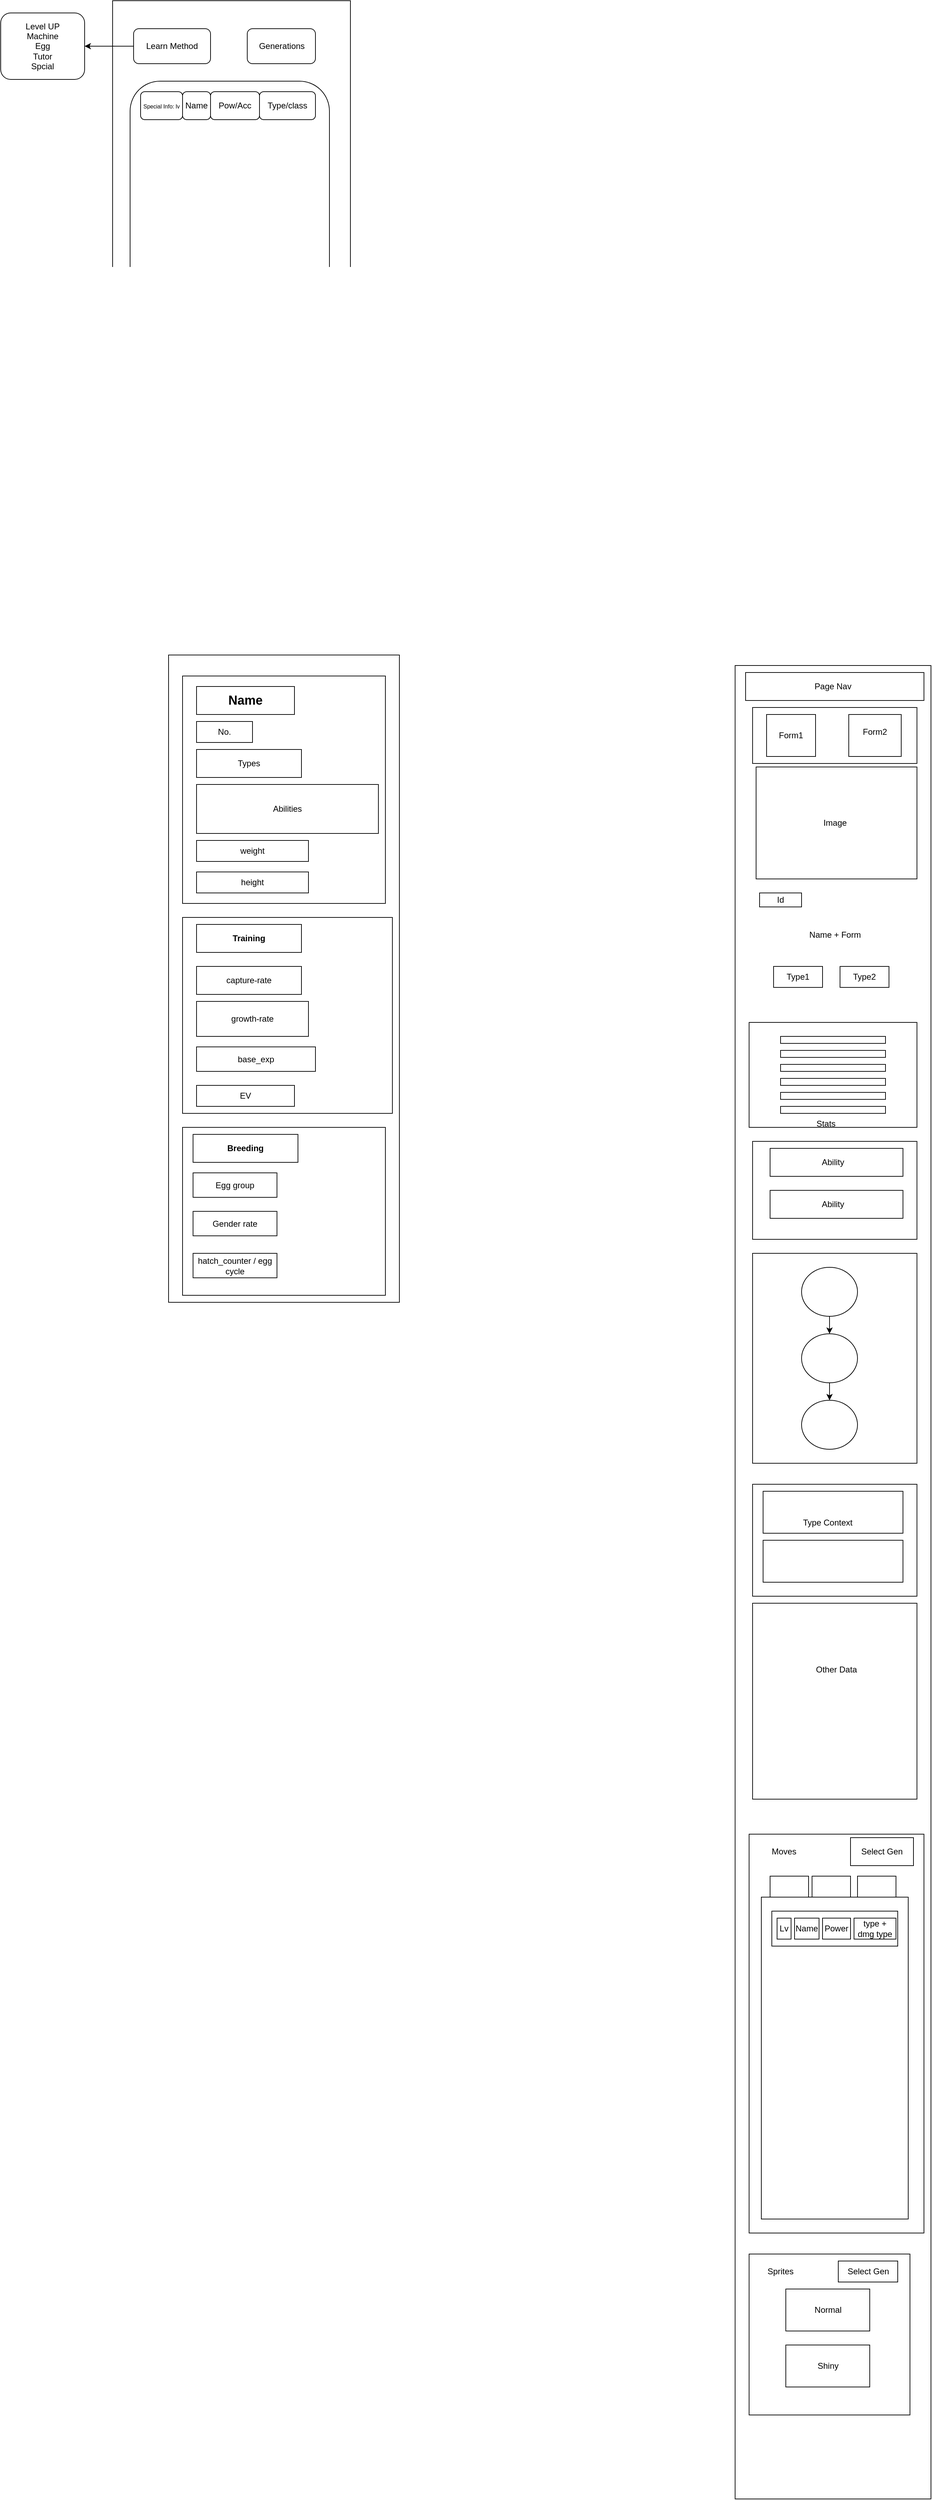 <mxfile version="24.8.6">
  <diagram name="Page-1" id="sCRZOfa5llfuhyy0fq3j">
    <mxGraphModel dx="1864" dy="1766" grid="1" gridSize="10" guides="1" tooltips="1" connect="1" arrows="1" fold="1" page="1" pageScale="1" pageWidth="850" pageHeight="1100" math="0" shadow="0">
      <root>
        <mxCell id="0" />
        <mxCell id="1" parent="0" />
        <mxCell id="rnOau0pSZ9oVDO9ABHFv-1" value="" style="rounded=0;whiteSpace=wrap;html=1;" parent="1" vertex="1">
          <mxGeometry x="210" y="60" width="280" height="2620" as="geometry" />
        </mxCell>
        <mxCell id="rnOau0pSZ9oVDO9ABHFv-3" value="" style="rounded=0;whiteSpace=wrap;html=1;" parent="1" vertex="1">
          <mxGeometry x="245" y="385" width="60" height="20" as="geometry" />
        </mxCell>
        <mxCell id="rnOau0pSZ9oVDO9ABHFv-5" value="" style="rounded=0;whiteSpace=wrap;html=1;" parent="1" vertex="1">
          <mxGeometry x="240" y="205" width="230" height="160" as="geometry" />
        </mxCell>
        <mxCell id="rnOau0pSZ9oVDO9ABHFv-6" value="" style="rounded=0;whiteSpace=wrap;html=1;" parent="1" vertex="1">
          <mxGeometry x="360" y="490" width="70" height="30" as="geometry" />
        </mxCell>
        <mxCell id="rnOau0pSZ9oVDO9ABHFv-8" value="" style="rounded=0;whiteSpace=wrap;html=1;" parent="1" vertex="1">
          <mxGeometry x="265" y="490" width="70" height="30" as="geometry" />
        </mxCell>
        <mxCell id="rnOau0pSZ9oVDO9ABHFv-9" value="" style="rounded=0;whiteSpace=wrap;html=1;" parent="1" vertex="1">
          <mxGeometry x="235" y="120" width="235" height="80" as="geometry" />
        </mxCell>
        <mxCell id="rnOau0pSZ9oVDO9ABHFv-10" value="" style="rounded=0;whiteSpace=wrap;html=1;" parent="1" vertex="1">
          <mxGeometry x="255" y="130" width="70" height="60" as="geometry" />
        </mxCell>
        <mxCell id="rnOau0pSZ9oVDO9ABHFv-11" value="" style="rounded=0;whiteSpace=wrap;html=1;" parent="1" vertex="1">
          <mxGeometry x="372.5" y="130" width="75" height="60" as="geometry" />
        </mxCell>
        <mxCell id="rnOau0pSZ9oVDO9ABHFv-12" value="" style="rounded=0;whiteSpace=wrap;html=1;" parent="1" vertex="1">
          <mxGeometry x="230" y="570" width="240" height="150" as="geometry" />
        </mxCell>
        <mxCell id="rnOau0pSZ9oVDO9ABHFv-13" value="" style="rounded=0;whiteSpace=wrap;html=1;" parent="1" vertex="1">
          <mxGeometry x="275" y="590" width="150" height="10" as="geometry" />
        </mxCell>
        <mxCell id="rnOau0pSZ9oVDO9ABHFv-14" value="" style="rounded=0;whiteSpace=wrap;html=1;" parent="1" vertex="1">
          <mxGeometry x="275" y="610" width="150" height="10" as="geometry" />
        </mxCell>
        <mxCell id="rnOau0pSZ9oVDO9ABHFv-15" value="" style="rounded=0;whiteSpace=wrap;html=1;" parent="1" vertex="1">
          <mxGeometry x="275" y="630" width="150" height="10" as="geometry" />
        </mxCell>
        <mxCell id="rnOau0pSZ9oVDO9ABHFv-19" value="" style="rounded=0;whiteSpace=wrap;html=1;" parent="1" vertex="1">
          <mxGeometry x="275" y="650" width="150" height="10" as="geometry" />
        </mxCell>
        <mxCell id="rnOau0pSZ9oVDO9ABHFv-20" value="" style="rounded=0;whiteSpace=wrap;html=1;" parent="1" vertex="1">
          <mxGeometry x="275" y="670" width="150" height="10" as="geometry" />
        </mxCell>
        <mxCell id="rnOau0pSZ9oVDO9ABHFv-21" value="" style="rounded=0;whiteSpace=wrap;html=1;" parent="1" vertex="1">
          <mxGeometry x="275" y="690" width="150" height="10" as="geometry" />
        </mxCell>
        <mxCell id="rnOau0pSZ9oVDO9ABHFv-22" value="" style="rounded=0;whiteSpace=wrap;html=1;" parent="1" vertex="1">
          <mxGeometry x="235" y="740" width="235" height="140" as="geometry" />
        </mxCell>
        <mxCell id="rnOau0pSZ9oVDO9ABHFv-23" value="" style="rounded=0;whiteSpace=wrap;html=1;" parent="1" vertex="1">
          <mxGeometry x="260" y="750" width="190" height="40" as="geometry" />
        </mxCell>
        <mxCell id="rnOau0pSZ9oVDO9ABHFv-24" value="" style="rounded=0;whiteSpace=wrap;html=1;" parent="1" vertex="1">
          <mxGeometry x="260" y="810" width="190" height="40" as="geometry" />
        </mxCell>
        <mxCell id="rnOau0pSZ9oVDO9ABHFv-25" value="Image" style="text;html=1;align=center;verticalAlign=middle;whiteSpace=wrap;rounded=0;" parent="1" vertex="1">
          <mxGeometry x="322.5" y="270" width="60" height="30" as="geometry" />
        </mxCell>
        <mxCell id="rnOau0pSZ9oVDO9ABHFv-26" value="Id" style="text;html=1;align=center;verticalAlign=middle;whiteSpace=wrap;rounded=0;" parent="1" vertex="1">
          <mxGeometry x="245" y="380" width="60" height="30" as="geometry" />
        </mxCell>
        <mxCell id="rnOau0pSZ9oVDO9ABHFv-27" value="Name + Form" style="text;html=1;align=center;verticalAlign=middle;whiteSpace=wrap;rounded=0;" parent="1" vertex="1">
          <mxGeometry x="297.5" y="430" width="110" height="30" as="geometry" />
        </mxCell>
        <mxCell id="rnOau0pSZ9oVDO9ABHFv-28" value="Type1" style="text;html=1;align=center;verticalAlign=middle;whiteSpace=wrap;rounded=0;" parent="1" vertex="1">
          <mxGeometry x="270" y="490" width="60" height="30" as="geometry" />
        </mxCell>
        <mxCell id="rnOau0pSZ9oVDO9ABHFv-29" value="Form1" style="text;html=1;align=center;verticalAlign=middle;whiteSpace=wrap;rounded=0;" parent="1" vertex="1">
          <mxGeometry x="260" y="145" width="60" height="30" as="geometry" />
        </mxCell>
        <mxCell id="rnOau0pSZ9oVDO9ABHFv-30" value="Form2" style="text;html=1;align=center;verticalAlign=middle;whiteSpace=wrap;rounded=0;" parent="1" vertex="1">
          <mxGeometry x="380" y="140" width="60" height="30" as="geometry" />
        </mxCell>
        <mxCell id="rnOau0pSZ9oVDO9ABHFv-31" value="Type2" style="text;html=1;align=center;verticalAlign=middle;whiteSpace=wrap;rounded=0;" parent="1" vertex="1">
          <mxGeometry x="365" y="490" width="60" height="30" as="geometry" />
        </mxCell>
        <mxCell id="rnOau0pSZ9oVDO9ABHFv-32" value="Stats" style="text;html=1;align=center;verticalAlign=middle;whiteSpace=wrap;rounded=0;" parent="1" vertex="1">
          <mxGeometry x="310" y="700" width="60" height="30" as="geometry" />
        </mxCell>
        <mxCell id="rnOau0pSZ9oVDO9ABHFv-33" value="Ability" style="text;html=1;align=center;verticalAlign=middle;whiteSpace=wrap;rounded=0;" parent="1" vertex="1">
          <mxGeometry x="320" y="755" width="60" height="30" as="geometry" />
        </mxCell>
        <mxCell id="rnOau0pSZ9oVDO9ABHFv-34" value="Ability" style="text;html=1;align=center;verticalAlign=middle;whiteSpace=wrap;rounded=0;" parent="1" vertex="1">
          <mxGeometry x="320" y="815" width="60" height="30" as="geometry" />
        </mxCell>
        <mxCell id="rnOau0pSZ9oVDO9ABHFv-35" value="" style="rounded=0;whiteSpace=wrap;html=1;" parent="1" vertex="1">
          <mxGeometry x="235" y="900" width="235" height="300" as="geometry" />
        </mxCell>
        <mxCell id="rnOau0pSZ9oVDO9ABHFv-39" style="edgeStyle=orthogonalEdgeStyle;rounded=0;orthogonalLoop=1;jettySize=auto;html=1;exitX=0.5;exitY=1;exitDx=0;exitDy=0;entryX=0.5;entryY=0;entryDx=0;entryDy=0;" parent="1" source="rnOau0pSZ9oVDO9ABHFv-36" target="rnOau0pSZ9oVDO9ABHFv-37" edge="1">
          <mxGeometry relative="1" as="geometry" />
        </mxCell>
        <mxCell id="rnOau0pSZ9oVDO9ABHFv-36" value="" style="ellipse;whiteSpace=wrap;html=1;" parent="1" vertex="1">
          <mxGeometry x="305" y="920" width="80" height="70" as="geometry" />
        </mxCell>
        <mxCell id="rnOau0pSZ9oVDO9ABHFv-40" style="edgeStyle=orthogonalEdgeStyle;rounded=0;orthogonalLoop=1;jettySize=auto;html=1;exitX=0.5;exitY=1;exitDx=0;exitDy=0;entryX=0.5;entryY=0;entryDx=0;entryDy=0;" parent="1" source="rnOau0pSZ9oVDO9ABHFv-37" target="rnOau0pSZ9oVDO9ABHFv-38" edge="1">
          <mxGeometry relative="1" as="geometry" />
        </mxCell>
        <mxCell id="rnOau0pSZ9oVDO9ABHFv-37" value="" style="ellipse;whiteSpace=wrap;html=1;" parent="1" vertex="1">
          <mxGeometry x="305" y="1015" width="80" height="70" as="geometry" />
        </mxCell>
        <mxCell id="rnOau0pSZ9oVDO9ABHFv-38" value="" style="ellipse;whiteSpace=wrap;html=1;" parent="1" vertex="1">
          <mxGeometry x="305" y="1110" width="80" height="70" as="geometry" />
        </mxCell>
        <mxCell id="rnOau0pSZ9oVDO9ABHFv-41" value="" style="rounded=0;whiteSpace=wrap;html=1;" parent="1" vertex="1">
          <mxGeometry x="225" y="70" width="255" height="40" as="geometry" />
        </mxCell>
        <mxCell id="rnOau0pSZ9oVDO9ABHFv-42" value="Page Nav" style="text;html=1;align=center;verticalAlign=middle;whiteSpace=wrap;rounded=0;" parent="1" vertex="1">
          <mxGeometry x="320" y="75" width="60" height="30" as="geometry" />
        </mxCell>
        <mxCell id="rnOau0pSZ9oVDO9ABHFv-43" value="" style="rounded=0;whiteSpace=wrap;html=1;" parent="1" vertex="1">
          <mxGeometry x="235" y="1230" width="235" height="160" as="geometry" />
        </mxCell>
        <mxCell id="rnOau0pSZ9oVDO9ABHFv-44" value="" style="rounded=0;whiteSpace=wrap;html=1;" parent="1" vertex="1">
          <mxGeometry x="250" y="1240" width="200" height="60" as="geometry" />
        </mxCell>
        <mxCell id="rnOau0pSZ9oVDO9ABHFv-45" value="" style="rounded=0;whiteSpace=wrap;html=1;" parent="1" vertex="1">
          <mxGeometry x="250" y="1310" width="200" height="60" as="geometry" />
        </mxCell>
        <mxCell id="rnOau0pSZ9oVDO9ABHFv-46" value="Type Context" style="text;html=1;align=center;verticalAlign=middle;whiteSpace=wrap;rounded=0;" parent="1" vertex="1">
          <mxGeometry x="305" y="1270" width="75" height="30" as="geometry" />
        </mxCell>
        <mxCell id="rnOau0pSZ9oVDO9ABHFv-47" value="" style="rounded=0;whiteSpace=wrap;html=1;" parent="1" vertex="1">
          <mxGeometry x="235" y="1400" width="235" height="280" as="geometry" />
        </mxCell>
        <mxCell id="rnOau0pSZ9oVDO9ABHFv-48" value="Other Data" style="text;html=1;align=center;verticalAlign=middle;whiteSpace=wrap;rounded=0;" parent="1" vertex="1">
          <mxGeometry x="320" y="1480" width="70" height="30" as="geometry" />
        </mxCell>
        <mxCell id="rnOau0pSZ9oVDO9ABHFv-49" value="" style="rounded=0;whiteSpace=wrap;html=1;" parent="1" vertex="1">
          <mxGeometry x="230" y="1730" width="250" height="570" as="geometry" />
        </mxCell>
        <mxCell id="rnOau0pSZ9oVDO9ABHFv-50" value="Moves" style="text;html=1;align=center;verticalAlign=middle;whiteSpace=wrap;rounded=0;" parent="1" vertex="1">
          <mxGeometry x="250" y="1740" width="60" height="30" as="geometry" />
        </mxCell>
        <mxCell id="rnOau0pSZ9oVDO9ABHFv-51" value="" style="rounded=0;whiteSpace=wrap;html=1;" parent="1" vertex="1">
          <mxGeometry x="247.5" y="1820" width="210" height="460" as="geometry" />
        </mxCell>
        <mxCell id="rnOau0pSZ9oVDO9ABHFv-52" value="" style="rounded=0;whiteSpace=wrap;html=1;" parent="1" vertex="1">
          <mxGeometry x="260" y="1790" width="55" height="30" as="geometry" />
        </mxCell>
        <mxCell id="rnOau0pSZ9oVDO9ABHFv-53" value="" style="rounded=0;whiteSpace=wrap;html=1;" parent="1" vertex="1">
          <mxGeometry x="320" y="1790" width="55" height="30" as="geometry" />
        </mxCell>
        <mxCell id="rnOau0pSZ9oVDO9ABHFv-54" value="" style="rounded=0;whiteSpace=wrap;html=1;" parent="1" vertex="1">
          <mxGeometry x="385" y="1790" width="55" height="30" as="geometry" />
        </mxCell>
        <mxCell id="rnOau0pSZ9oVDO9ABHFv-55" value="Select Gen" style="rounded=0;whiteSpace=wrap;html=1;" parent="1" vertex="1">
          <mxGeometry x="375" y="1735" width="90" height="40" as="geometry" />
        </mxCell>
        <mxCell id="rnOau0pSZ9oVDO9ABHFv-56" value="" style="rounded=0;whiteSpace=wrap;html=1;" parent="1" vertex="1">
          <mxGeometry x="262.5" y="1840" width="180" height="50" as="geometry" />
        </mxCell>
        <mxCell id="rnOau0pSZ9oVDO9ABHFv-57" value="Lv" style="rounded=0;whiteSpace=wrap;html=1;" parent="1" vertex="1">
          <mxGeometry x="270" y="1850" width="20" height="30" as="geometry" />
        </mxCell>
        <mxCell id="rnOau0pSZ9oVDO9ABHFv-58" value="Name" style="rounded=0;whiteSpace=wrap;html=1;" parent="1" vertex="1">
          <mxGeometry x="295" y="1850" width="35" height="30" as="geometry" />
        </mxCell>
        <mxCell id="rnOau0pSZ9oVDO9ABHFv-59" value="Power" style="rounded=0;whiteSpace=wrap;html=1;" parent="1" vertex="1">
          <mxGeometry x="335" y="1850" width="40" height="30" as="geometry" />
        </mxCell>
        <mxCell id="rnOau0pSZ9oVDO9ABHFv-60" value="type + dmg type" style="rounded=0;whiteSpace=wrap;html=1;" parent="1" vertex="1">
          <mxGeometry x="380" y="1850" width="60" height="30" as="geometry" />
        </mxCell>
        <mxCell id="rnOau0pSZ9oVDO9ABHFv-61" value="" style="rounded=0;whiteSpace=wrap;html=1;" parent="1" vertex="1">
          <mxGeometry x="230" y="2330" width="230" height="230" as="geometry" />
        </mxCell>
        <mxCell id="rnOau0pSZ9oVDO9ABHFv-62" value="Sprites" style="text;html=1;align=center;verticalAlign=middle;whiteSpace=wrap;rounded=0;" parent="1" vertex="1">
          <mxGeometry x="245" y="2340" width="60" height="30" as="geometry" />
        </mxCell>
        <mxCell id="rnOau0pSZ9oVDO9ABHFv-63" value="Select Gen" style="rounded=0;whiteSpace=wrap;html=1;" parent="1" vertex="1">
          <mxGeometry x="357.5" y="2340" width="85" height="30" as="geometry" />
        </mxCell>
        <mxCell id="rnOau0pSZ9oVDO9ABHFv-64" value="Normal" style="rounded=0;whiteSpace=wrap;html=1;" parent="1" vertex="1">
          <mxGeometry x="282.5" y="2380" width="120" height="60" as="geometry" />
        </mxCell>
        <mxCell id="rnOau0pSZ9oVDO9ABHFv-65" value="Shiny" style="rounded=0;whiteSpace=wrap;html=1;" parent="1" vertex="1">
          <mxGeometry x="282.5" y="2460" width="120" height="60" as="geometry" />
        </mxCell>
        <mxCell id="rnOau0pSZ9oVDO9ABHFv-76" value="" style="rounded=0;whiteSpace=wrap;html=1;" parent="1" vertex="1">
          <mxGeometry x="-600" y="45" width="330" height="925" as="geometry" />
        </mxCell>
        <mxCell id="rnOau0pSZ9oVDO9ABHFv-77" value="" style="rounded=0;whiteSpace=wrap;html=1;" parent="1" vertex="1">
          <mxGeometry x="-580" y="75" width="290" height="325" as="geometry" />
        </mxCell>
        <mxCell id="rnOau0pSZ9oVDO9ABHFv-78" value="No." style="rounded=0;whiteSpace=wrap;html=1;" parent="1" vertex="1">
          <mxGeometry x="-560" y="140" width="80" height="30" as="geometry" />
        </mxCell>
        <mxCell id="rnOau0pSZ9oVDO9ABHFv-79" value="&lt;font style=&quot;font-size: 18px;&quot;&gt;&lt;b&gt;Name&lt;/b&gt;&lt;/font&gt;" style="rounded=0;whiteSpace=wrap;html=1;" parent="1" vertex="1">
          <mxGeometry x="-560" y="90" width="140" height="40" as="geometry" />
        </mxCell>
        <mxCell id="rnOau0pSZ9oVDO9ABHFv-81" value="Types" style="rounded=0;whiteSpace=wrap;html=1;" parent="1" vertex="1">
          <mxGeometry x="-560" y="180" width="150" height="40" as="geometry" />
        </mxCell>
        <mxCell id="rnOau0pSZ9oVDO9ABHFv-82" value="Abilities" style="rounded=0;whiteSpace=wrap;html=1;" parent="1" vertex="1">
          <mxGeometry x="-560" y="230" width="260" height="70" as="geometry" />
        </mxCell>
        <mxCell id="rnOau0pSZ9oVDO9ABHFv-83" value="" style="rounded=0;whiteSpace=wrap;html=1;" parent="1" vertex="1">
          <mxGeometry x="-580" y="420" width="300" height="280" as="geometry" />
        </mxCell>
        <mxCell id="rnOau0pSZ9oVDO9ABHFv-84" value="weight" style="rounded=0;whiteSpace=wrap;html=1;" parent="1" vertex="1">
          <mxGeometry x="-560" y="310" width="160" height="30" as="geometry" />
        </mxCell>
        <mxCell id="rnOau0pSZ9oVDO9ABHFv-85" value="height" style="rounded=0;whiteSpace=wrap;html=1;" parent="1" vertex="1">
          <mxGeometry x="-560" y="355" width="160" height="30" as="geometry" />
        </mxCell>
        <mxCell id="rnOau0pSZ9oVDO9ABHFv-86" value="&lt;b&gt;Training&lt;/b&gt;" style="rounded=0;whiteSpace=wrap;html=1;" parent="1" vertex="1">
          <mxGeometry x="-560" y="430" width="150" height="40" as="geometry" />
        </mxCell>
        <mxCell id="rnOau0pSZ9oVDO9ABHFv-87" value="capture-rate" style="rounded=0;whiteSpace=wrap;html=1;" parent="1" vertex="1">
          <mxGeometry x="-560" y="490" width="150" height="40" as="geometry" />
        </mxCell>
        <mxCell id="rnOau0pSZ9oVDO9ABHFv-88" value="growth-rate" style="rounded=0;whiteSpace=wrap;html=1;" parent="1" vertex="1">
          <mxGeometry x="-560" y="540" width="160" height="50" as="geometry" />
        </mxCell>
        <mxCell id="rnOau0pSZ9oVDO9ABHFv-89" value="base_exp" style="rounded=0;whiteSpace=wrap;html=1;" parent="1" vertex="1">
          <mxGeometry x="-560" y="605" width="170" height="35" as="geometry" />
        </mxCell>
        <mxCell id="rnOau0pSZ9oVDO9ABHFv-90" value="EV" style="rounded=0;whiteSpace=wrap;html=1;" parent="1" vertex="1">
          <mxGeometry x="-560" y="660" width="140" height="30" as="geometry" />
        </mxCell>
        <mxCell id="rnOau0pSZ9oVDO9ABHFv-93" value="" style="rounded=0;whiteSpace=wrap;html=1;" parent="1" vertex="1">
          <mxGeometry x="-580" y="720" width="290" height="240" as="geometry" />
        </mxCell>
        <mxCell id="rnOau0pSZ9oVDO9ABHFv-94" value="&lt;b&gt;Breeding&lt;/b&gt;" style="rounded=0;whiteSpace=wrap;html=1;" parent="1" vertex="1">
          <mxGeometry x="-565" y="730" width="150" height="40" as="geometry" />
        </mxCell>
        <mxCell id="rnOau0pSZ9oVDO9ABHFv-95" value="Egg group" style="rounded=0;whiteSpace=wrap;html=1;" parent="1" vertex="1">
          <mxGeometry x="-565" y="785" width="120" height="35" as="geometry" />
        </mxCell>
        <mxCell id="rnOau0pSZ9oVDO9ABHFv-97" value="Gender rate" style="rounded=0;whiteSpace=wrap;html=1;" parent="1" vertex="1">
          <mxGeometry x="-565" y="840" width="120" height="35" as="geometry" />
        </mxCell>
        <mxCell id="rnOau0pSZ9oVDO9ABHFv-98" value="hatch_counter / egg cycle" style="rounded=0;whiteSpace=wrap;html=1;" parent="1" vertex="1">
          <mxGeometry x="-565" y="900" width="120" height="35" as="geometry" />
        </mxCell>
        <mxCell id="oALkAbYDd9stv5IRRhGu-1" value="" style="rounded=0;whiteSpace=wrap;html=1;" vertex="1" parent="1">
          <mxGeometry x="-680" y="-890" width="340" height="590" as="geometry" />
        </mxCell>
        <mxCell id="oALkAbYDd9stv5IRRhGu-5" value="" style="edgeStyle=orthogonalEdgeStyle;rounded=0;orthogonalLoop=1;jettySize=auto;html=1;" edge="1" parent="1" source="oALkAbYDd9stv5IRRhGu-2" target="oALkAbYDd9stv5IRRhGu-4">
          <mxGeometry relative="1" as="geometry" />
        </mxCell>
        <mxCell id="oALkAbYDd9stv5IRRhGu-2" value="Learn Method" style="rounded=1;whiteSpace=wrap;html=1;" vertex="1" parent="1">
          <mxGeometry x="-650" y="-850" width="110" height="50" as="geometry" />
        </mxCell>
        <mxCell id="oALkAbYDd9stv5IRRhGu-3" value="Generations" style="rounded=1;whiteSpace=wrap;html=1;" vertex="1" parent="1">
          <mxGeometry x="-487.5" y="-850" width="97.5" height="50" as="geometry" />
        </mxCell>
        <mxCell id="oALkAbYDd9stv5IRRhGu-4" value="Level UP&lt;div&gt;Machine&lt;/div&gt;&lt;div&gt;Egg&lt;/div&gt;&lt;div&gt;Tutor&lt;/div&gt;&lt;div&gt;Spcial&lt;/div&gt;" style="whiteSpace=wrap;html=1;rounded=1;" vertex="1" parent="1">
          <mxGeometry x="-840" y="-872.5" width="120" height="95" as="geometry" />
        </mxCell>
        <mxCell id="oALkAbYDd9stv5IRRhGu-6" value="" style="rounded=1;whiteSpace=wrap;html=1;" vertex="1" parent="1">
          <mxGeometry x="-655" y="-775" width="285" height="445" as="geometry" />
        </mxCell>
        <mxCell id="oALkAbYDd9stv5IRRhGu-7" value="&lt;font style=&quot;font-size: 8px;&quot;&gt;Special Info: lv&lt;/font&gt;" style="rounded=1;whiteSpace=wrap;html=1;" vertex="1" parent="1">
          <mxGeometry x="-640" y="-760" width="60" height="40" as="geometry" />
        </mxCell>
        <mxCell id="oALkAbYDd9stv5IRRhGu-8" value="Name" style="rounded=1;whiteSpace=wrap;html=1;" vertex="1" parent="1">
          <mxGeometry x="-580" y="-760" width="40" height="40" as="geometry" />
        </mxCell>
        <mxCell id="oALkAbYDd9stv5IRRhGu-9" value="Pow/Acc" style="rounded=1;whiteSpace=wrap;html=1;" vertex="1" parent="1">
          <mxGeometry x="-540" y="-760" width="70" height="40" as="geometry" />
        </mxCell>
        <mxCell id="oALkAbYDd9stv5IRRhGu-10" value="Type/class" style="rounded=1;whiteSpace=wrap;html=1;" vertex="1" parent="1">
          <mxGeometry x="-470" y="-760" width="80" height="40" as="geometry" />
        </mxCell>
      </root>
    </mxGraphModel>
  </diagram>
</mxfile>
